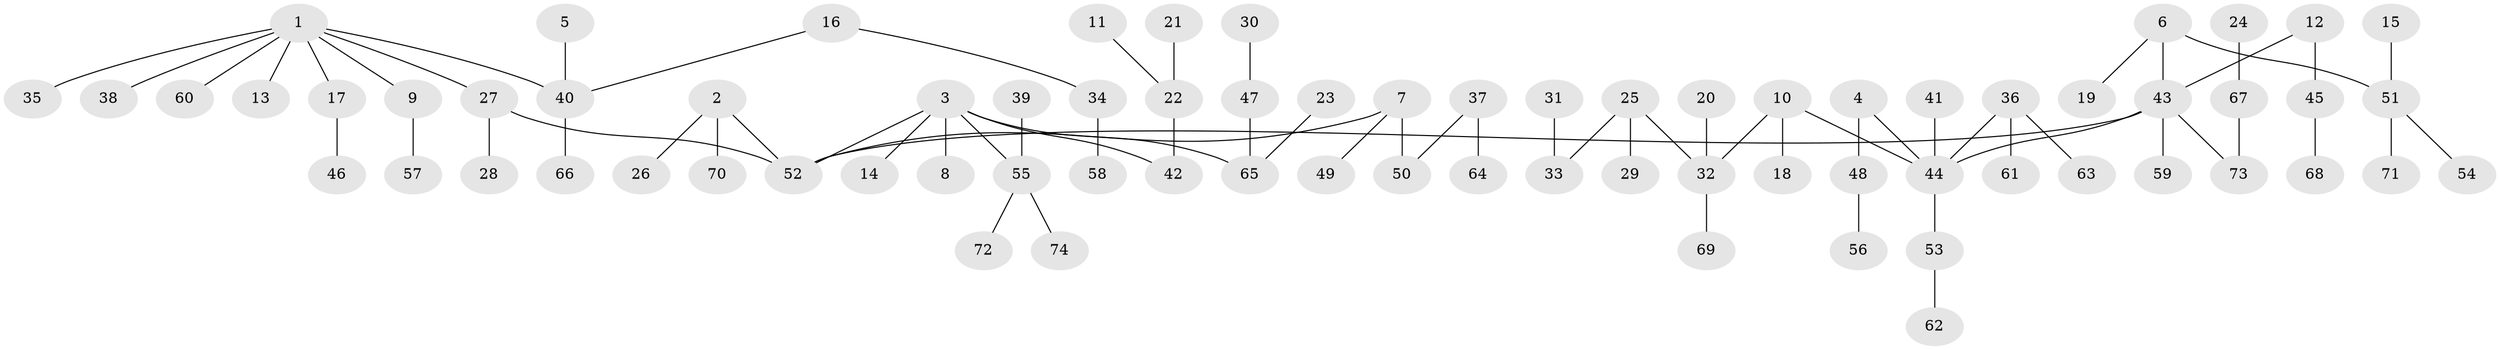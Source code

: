 // original degree distribution, {7: 0.006802721088435374, 4: 0.08843537414965986, 6: 0.006802721088435374, 3: 0.1360544217687075, 8: 0.006802721088435374, 2: 0.24489795918367346, 1: 0.4897959183673469, 5: 0.02040816326530612}
// Generated by graph-tools (version 1.1) at 2025/50/03/09/25 03:50:16]
// undirected, 74 vertices, 73 edges
graph export_dot {
graph [start="1"]
  node [color=gray90,style=filled];
  1;
  2;
  3;
  4;
  5;
  6;
  7;
  8;
  9;
  10;
  11;
  12;
  13;
  14;
  15;
  16;
  17;
  18;
  19;
  20;
  21;
  22;
  23;
  24;
  25;
  26;
  27;
  28;
  29;
  30;
  31;
  32;
  33;
  34;
  35;
  36;
  37;
  38;
  39;
  40;
  41;
  42;
  43;
  44;
  45;
  46;
  47;
  48;
  49;
  50;
  51;
  52;
  53;
  54;
  55;
  56;
  57;
  58;
  59;
  60;
  61;
  62;
  63;
  64;
  65;
  66;
  67;
  68;
  69;
  70;
  71;
  72;
  73;
  74;
  1 -- 9 [weight=1.0];
  1 -- 13 [weight=1.0];
  1 -- 17 [weight=1.0];
  1 -- 27 [weight=1.0];
  1 -- 35 [weight=1.0];
  1 -- 38 [weight=1.0];
  1 -- 40 [weight=1.0];
  1 -- 60 [weight=1.0];
  2 -- 26 [weight=1.0];
  2 -- 52 [weight=1.0];
  2 -- 70 [weight=1.0];
  3 -- 8 [weight=1.0];
  3 -- 14 [weight=1.0];
  3 -- 42 [weight=1.0];
  3 -- 52 [weight=1.0];
  3 -- 55 [weight=1.0];
  3 -- 65 [weight=1.0];
  4 -- 44 [weight=1.0];
  4 -- 48 [weight=1.0];
  5 -- 40 [weight=1.0];
  6 -- 19 [weight=1.0];
  6 -- 43 [weight=1.0];
  6 -- 51 [weight=1.0];
  7 -- 49 [weight=1.0];
  7 -- 50 [weight=1.0];
  7 -- 52 [weight=1.0];
  9 -- 57 [weight=1.0];
  10 -- 18 [weight=1.0];
  10 -- 32 [weight=1.0];
  10 -- 44 [weight=1.0];
  11 -- 22 [weight=1.0];
  12 -- 43 [weight=1.0];
  12 -- 45 [weight=1.0];
  15 -- 51 [weight=1.0];
  16 -- 34 [weight=1.0];
  16 -- 40 [weight=1.0];
  17 -- 46 [weight=1.0];
  20 -- 32 [weight=1.0];
  21 -- 22 [weight=1.0];
  22 -- 42 [weight=1.0];
  23 -- 65 [weight=1.0];
  24 -- 67 [weight=1.0];
  25 -- 29 [weight=1.0];
  25 -- 32 [weight=1.0];
  25 -- 33 [weight=1.0];
  27 -- 28 [weight=1.0];
  27 -- 52 [weight=1.0];
  30 -- 47 [weight=1.0];
  31 -- 33 [weight=1.0];
  32 -- 69 [weight=1.0];
  34 -- 58 [weight=1.0];
  36 -- 44 [weight=1.0];
  36 -- 61 [weight=1.0];
  36 -- 63 [weight=1.0];
  37 -- 50 [weight=1.0];
  37 -- 64 [weight=1.0];
  39 -- 55 [weight=1.0];
  40 -- 66 [weight=1.0];
  41 -- 44 [weight=1.0];
  43 -- 44 [weight=1.0];
  43 -- 52 [weight=1.0];
  43 -- 59 [weight=1.0];
  43 -- 73 [weight=1.0];
  44 -- 53 [weight=1.0];
  45 -- 68 [weight=1.0];
  47 -- 65 [weight=1.0];
  48 -- 56 [weight=1.0];
  51 -- 54 [weight=1.0];
  51 -- 71 [weight=1.0];
  53 -- 62 [weight=1.0];
  55 -- 72 [weight=1.0];
  55 -- 74 [weight=1.0];
  67 -- 73 [weight=1.0];
}
